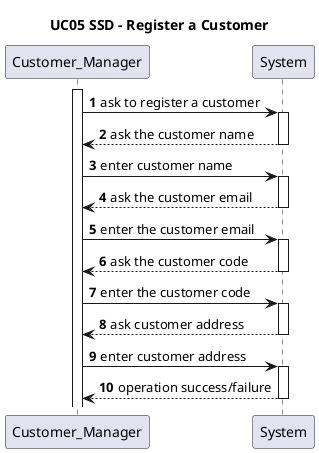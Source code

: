 @startuml
'https://plantuml.com/sequence-diagram

title UC05 SSD - Register a Customer
autonumber

participant Customer_Manager as user
participant System as sys

activate user
user -> sys: ask to register a customer

activate sys
sys --> user: ask the customer name
deactivate

user -> sys: enter customer name

activate sys
sys --> user: ask the customer email
deactivate

user -> sys: enter the customer email

activate sys
sys --> user: ask the customer code
deactivate

user -> sys: enter the customer code

activate sys
sys --> user: ask customer address
deactivate

user -> sys: enter customer address

activate sys
sys --> user: operation success/failure
deactivate

@enduml